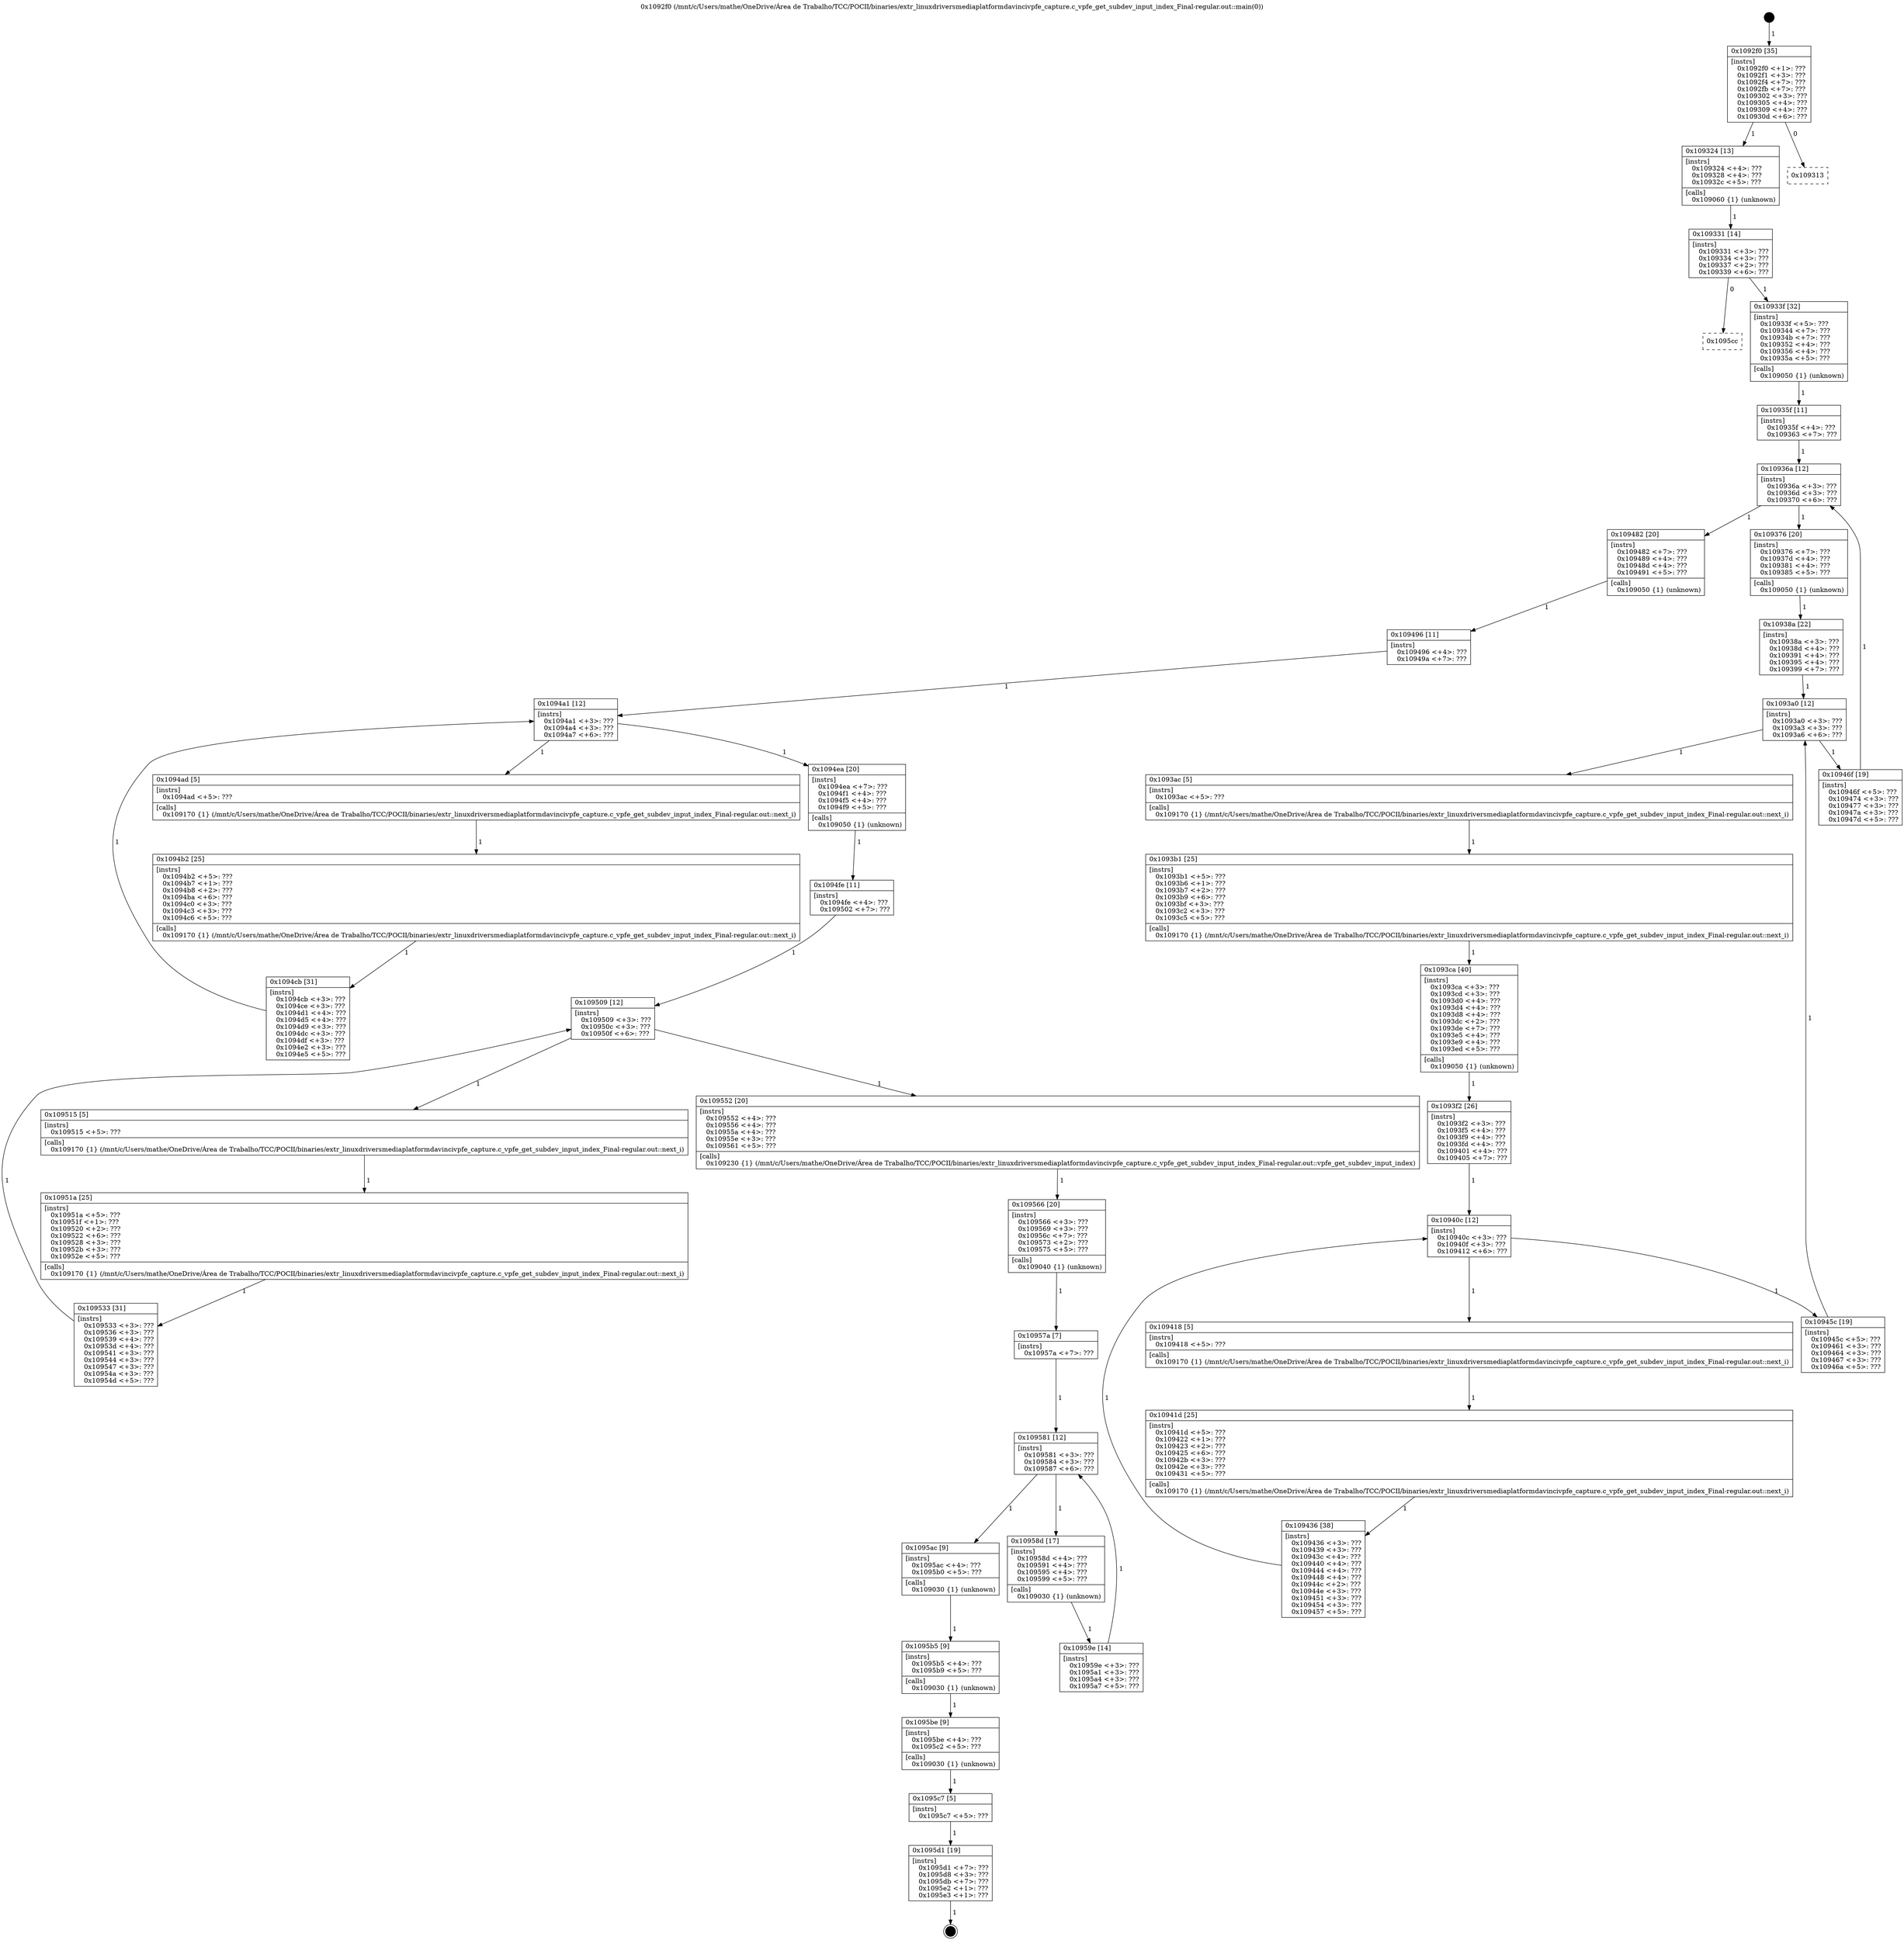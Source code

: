 digraph "0x1092f0" {
  label = "0x1092f0 (/mnt/c/Users/mathe/OneDrive/Área de Trabalho/TCC/POCII/binaries/extr_linuxdriversmediaplatformdavincivpfe_capture.c_vpfe_get_subdev_input_index_Final-regular.out::main(0))"
  labelloc = "t"
  node[shape=record]

  Entry [label="",width=0.3,height=0.3,shape=circle,fillcolor=black,style=filled]
  "0x1092f0" [label="{
     0x1092f0 [35]\l
     | [instrs]\l
     &nbsp;&nbsp;0x1092f0 \<+1\>: ???\l
     &nbsp;&nbsp;0x1092f1 \<+3\>: ???\l
     &nbsp;&nbsp;0x1092f4 \<+7\>: ???\l
     &nbsp;&nbsp;0x1092fb \<+7\>: ???\l
     &nbsp;&nbsp;0x109302 \<+3\>: ???\l
     &nbsp;&nbsp;0x109305 \<+4\>: ???\l
     &nbsp;&nbsp;0x109309 \<+4\>: ???\l
     &nbsp;&nbsp;0x10930d \<+6\>: ???\l
  }"]
  "0x109324" [label="{
     0x109324 [13]\l
     | [instrs]\l
     &nbsp;&nbsp;0x109324 \<+4\>: ???\l
     &nbsp;&nbsp;0x109328 \<+4\>: ???\l
     &nbsp;&nbsp;0x10932c \<+5\>: ???\l
     | [calls]\l
     &nbsp;&nbsp;0x109060 \{1\} (unknown)\l
  }"]
  "0x109313" [label="{
     0x109313\l
  }", style=dashed]
  "0x109331" [label="{
     0x109331 [14]\l
     | [instrs]\l
     &nbsp;&nbsp;0x109331 \<+3\>: ???\l
     &nbsp;&nbsp;0x109334 \<+3\>: ???\l
     &nbsp;&nbsp;0x109337 \<+2\>: ???\l
     &nbsp;&nbsp;0x109339 \<+6\>: ???\l
  }"]
  "0x1095cc" [label="{
     0x1095cc\l
  }", style=dashed]
  "0x10933f" [label="{
     0x10933f [32]\l
     | [instrs]\l
     &nbsp;&nbsp;0x10933f \<+5\>: ???\l
     &nbsp;&nbsp;0x109344 \<+7\>: ???\l
     &nbsp;&nbsp;0x10934b \<+7\>: ???\l
     &nbsp;&nbsp;0x109352 \<+4\>: ???\l
     &nbsp;&nbsp;0x109356 \<+4\>: ???\l
     &nbsp;&nbsp;0x10935a \<+5\>: ???\l
     | [calls]\l
     &nbsp;&nbsp;0x109050 \{1\} (unknown)\l
  }"]
  Exit [label="",width=0.3,height=0.3,shape=circle,fillcolor=black,style=filled,peripheries=2]
  "0x10936a" [label="{
     0x10936a [12]\l
     | [instrs]\l
     &nbsp;&nbsp;0x10936a \<+3\>: ???\l
     &nbsp;&nbsp;0x10936d \<+3\>: ???\l
     &nbsp;&nbsp;0x109370 \<+6\>: ???\l
  }"]
  "0x109482" [label="{
     0x109482 [20]\l
     | [instrs]\l
     &nbsp;&nbsp;0x109482 \<+7\>: ???\l
     &nbsp;&nbsp;0x109489 \<+4\>: ???\l
     &nbsp;&nbsp;0x10948d \<+4\>: ???\l
     &nbsp;&nbsp;0x109491 \<+5\>: ???\l
     | [calls]\l
     &nbsp;&nbsp;0x109050 \{1\} (unknown)\l
  }"]
  "0x109376" [label="{
     0x109376 [20]\l
     | [instrs]\l
     &nbsp;&nbsp;0x109376 \<+7\>: ???\l
     &nbsp;&nbsp;0x10937d \<+4\>: ???\l
     &nbsp;&nbsp;0x109381 \<+4\>: ???\l
     &nbsp;&nbsp;0x109385 \<+5\>: ???\l
     | [calls]\l
     &nbsp;&nbsp;0x109050 \{1\} (unknown)\l
  }"]
  "0x1093a0" [label="{
     0x1093a0 [12]\l
     | [instrs]\l
     &nbsp;&nbsp;0x1093a0 \<+3\>: ???\l
     &nbsp;&nbsp;0x1093a3 \<+3\>: ???\l
     &nbsp;&nbsp;0x1093a6 \<+6\>: ???\l
  }"]
  "0x10946f" [label="{
     0x10946f [19]\l
     | [instrs]\l
     &nbsp;&nbsp;0x10946f \<+5\>: ???\l
     &nbsp;&nbsp;0x109474 \<+3\>: ???\l
     &nbsp;&nbsp;0x109477 \<+3\>: ???\l
     &nbsp;&nbsp;0x10947a \<+3\>: ???\l
     &nbsp;&nbsp;0x10947d \<+5\>: ???\l
  }"]
  "0x1093ac" [label="{
     0x1093ac [5]\l
     | [instrs]\l
     &nbsp;&nbsp;0x1093ac \<+5\>: ???\l
     | [calls]\l
     &nbsp;&nbsp;0x109170 \{1\} (/mnt/c/Users/mathe/OneDrive/Área de Trabalho/TCC/POCII/binaries/extr_linuxdriversmediaplatformdavincivpfe_capture.c_vpfe_get_subdev_input_index_Final-regular.out::next_i)\l
  }"]
  "0x1093b1" [label="{
     0x1093b1 [25]\l
     | [instrs]\l
     &nbsp;&nbsp;0x1093b1 \<+5\>: ???\l
     &nbsp;&nbsp;0x1093b6 \<+1\>: ???\l
     &nbsp;&nbsp;0x1093b7 \<+2\>: ???\l
     &nbsp;&nbsp;0x1093b9 \<+6\>: ???\l
     &nbsp;&nbsp;0x1093bf \<+3\>: ???\l
     &nbsp;&nbsp;0x1093c2 \<+3\>: ???\l
     &nbsp;&nbsp;0x1093c5 \<+5\>: ???\l
     | [calls]\l
     &nbsp;&nbsp;0x109170 \{1\} (/mnt/c/Users/mathe/OneDrive/Área de Trabalho/TCC/POCII/binaries/extr_linuxdriversmediaplatformdavincivpfe_capture.c_vpfe_get_subdev_input_index_Final-regular.out::next_i)\l
  }"]
  "0x1093ca" [label="{
     0x1093ca [40]\l
     | [instrs]\l
     &nbsp;&nbsp;0x1093ca \<+3\>: ???\l
     &nbsp;&nbsp;0x1093cd \<+3\>: ???\l
     &nbsp;&nbsp;0x1093d0 \<+4\>: ???\l
     &nbsp;&nbsp;0x1093d4 \<+4\>: ???\l
     &nbsp;&nbsp;0x1093d8 \<+4\>: ???\l
     &nbsp;&nbsp;0x1093dc \<+2\>: ???\l
     &nbsp;&nbsp;0x1093de \<+7\>: ???\l
     &nbsp;&nbsp;0x1093e5 \<+4\>: ???\l
     &nbsp;&nbsp;0x1093e9 \<+4\>: ???\l
     &nbsp;&nbsp;0x1093ed \<+5\>: ???\l
     | [calls]\l
     &nbsp;&nbsp;0x109050 \{1\} (unknown)\l
  }"]
  "0x10940c" [label="{
     0x10940c [12]\l
     | [instrs]\l
     &nbsp;&nbsp;0x10940c \<+3\>: ???\l
     &nbsp;&nbsp;0x10940f \<+3\>: ???\l
     &nbsp;&nbsp;0x109412 \<+6\>: ???\l
  }"]
  "0x10945c" [label="{
     0x10945c [19]\l
     | [instrs]\l
     &nbsp;&nbsp;0x10945c \<+5\>: ???\l
     &nbsp;&nbsp;0x109461 \<+3\>: ???\l
     &nbsp;&nbsp;0x109464 \<+3\>: ???\l
     &nbsp;&nbsp;0x109467 \<+3\>: ???\l
     &nbsp;&nbsp;0x10946a \<+5\>: ???\l
  }"]
  "0x109418" [label="{
     0x109418 [5]\l
     | [instrs]\l
     &nbsp;&nbsp;0x109418 \<+5\>: ???\l
     | [calls]\l
     &nbsp;&nbsp;0x109170 \{1\} (/mnt/c/Users/mathe/OneDrive/Área de Trabalho/TCC/POCII/binaries/extr_linuxdriversmediaplatformdavincivpfe_capture.c_vpfe_get_subdev_input_index_Final-regular.out::next_i)\l
  }"]
  "0x10941d" [label="{
     0x10941d [25]\l
     | [instrs]\l
     &nbsp;&nbsp;0x10941d \<+5\>: ???\l
     &nbsp;&nbsp;0x109422 \<+1\>: ???\l
     &nbsp;&nbsp;0x109423 \<+2\>: ???\l
     &nbsp;&nbsp;0x109425 \<+6\>: ???\l
     &nbsp;&nbsp;0x10942b \<+3\>: ???\l
     &nbsp;&nbsp;0x10942e \<+3\>: ???\l
     &nbsp;&nbsp;0x109431 \<+5\>: ???\l
     | [calls]\l
     &nbsp;&nbsp;0x109170 \{1\} (/mnt/c/Users/mathe/OneDrive/Área de Trabalho/TCC/POCII/binaries/extr_linuxdriversmediaplatformdavincivpfe_capture.c_vpfe_get_subdev_input_index_Final-regular.out::next_i)\l
  }"]
  "0x109436" [label="{
     0x109436 [38]\l
     | [instrs]\l
     &nbsp;&nbsp;0x109436 \<+3\>: ???\l
     &nbsp;&nbsp;0x109439 \<+3\>: ???\l
     &nbsp;&nbsp;0x10943c \<+4\>: ???\l
     &nbsp;&nbsp;0x109440 \<+4\>: ???\l
     &nbsp;&nbsp;0x109444 \<+4\>: ???\l
     &nbsp;&nbsp;0x109448 \<+4\>: ???\l
     &nbsp;&nbsp;0x10944c \<+2\>: ???\l
     &nbsp;&nbsp;0x10944e \<+3\>: ???\l
     &nbsp;&nbsp;0x109451 \<+3\>: ???\l
     &nbsp;&nbsp;0x109454 \<+3\>: ???\l
     &nbsp;&nbsp;0x109457 \<+5\>: ???\l
  }"]
  "0x1093f2" [label="{
     0x1093f2 [26]\l
     | [instrs]\l
     &nbsp;&nbsp;0x1093f2 \<+3\>: ???\l
     &nbsp;&nbsp;0x1093f5 \<+4\>: ???\l
     &nbsp;&nbsp;0x1093f9 \<+4\>: ???\l
     &nbsp;&nbsp;0x1093fd \<+4\>: ???\l
     &nbsp;&nbsp;0x109401 \<+4\>: ???\l
     &nbsp;&nbsp;0x109405 \<+7\>: ???\l
  }"]
  "0x1095d1" [label="{
     0x1095d1 [19]\l
     | [instrs]\l
     &nbsp;&nbsp;0x1095d1 \<+7\>: ???\l
     &nbsp;&nbsp;0x1095d8 \<+3\>: ???\l
     &nbsp;&nbsp;0x1095db \<+7\>: ???\l
     &nbsp;&nbsp;0x1095e2 \<+1\>: ???\l
     &nbsp;&nbsp;0x1095e3 \<+1\>: ???\l
  }"]
  "0x10938a" [label="{
     0x10938a [22]\l
     | [instrs]\l
     &nbsp;&nbsp;0x10938a \<+3\>: ???\l
     &nbsp;&nbsp;0x10938d \<+4\>: ???\l
     &nbsp;&nbsp;0x109391 \<+4\>: ???\l
     &nbsp;&nbsp;0x109395 \<+4\>: ???\l
     &nbsp;&nbsp;0x109399 \<+7\>: ???\l
  }"]
  "0x1095c7" [label="{
     0x1095c7 [5]\l
     | [instrs]\l
     &nbsp;&nbsp;0x1095c7 \<+5\>: ???\l
  }"]
  "0x10935f" [label="{
     0x10935f [11]\l
     | [instrs]\l
     &nbsp;&nbsp;0x10935f \<+4\>: ???\l
     &nbsp;&nbsp;0x109363 \<+7\>: ???\l
  }"]
  "0x1094a1" [label="{
     0x1094a1 [12]\l
     | [instrs]\l
     &nbsp;&nbsp;0x1094a1 \<+3\>: ???\l
     &nbsp;&nbsp;0x1094a4 \<+3\>: ???\l
     &nbsp;&nbsp;0x1094a7 \<+6\>: ???\l
  }"]
  "0x1094ea" [label="{
     0x1094ea [20]\l
     | [instrs]\l
     &nbsp;&nbsp;0x1094ea \<+7\>: ???\l
     &nbsp;&nbsp;0x1094f1 \<+4\>: ???\l
     &nbsp;&nbsp;0x1094f5 \<+4\>: ???\l
     &nbsp;&nbsp;0x1094f9 \<+5\>: ???\l
     | [calls]\l
     &nbsp;&nbsp;0x109050 \{1\} (unknown)\l
  }"]
  "0x1094ad" [label="{
     0x1094ad [5]\l
     | [instrs]\l
     &nbsp;&nbsp;0x1094ad \<+5\>: ???\l
     | [calls]\l
     &nbsp;&nbsp;0x109170 \{1\} (/mnt/c/Users/mathe/OneDrive/Área de Trabalho/TCC/POCII/binaries/extr_linuxdriversmediaplatformdavincivpfe_capture.c_vpfe_get_subdev_input_index_Final-regular.out::next_i)\l
  }"]
  "0x1094b2" [label="{
     0x1094b2 [25]\l
     | [instrs]\l
     &nbsp;&nbsp;0x1094b2 \<+5\>: ???\l
     &nbsp;&nbsp;0x1094b7 \<+1\>: ???\l
     &nbsp;&nbsp;0x1094b8 \<+2\>: ???\l
     &nbsp;&nbsp;0x1094ba \<+6\>: ???\l
     &nbsp;&nbsp;0x1094c0 \<+3\>: ???\l
     &nbsp;&nbsp;0x1094c3 \<+3\>: ???\l
     &nbsp;&nbsp;0x1094c6 \<+5\>: ???\l
     | [calls]\l
     &nbsp;&nbsp;0x109170 \{1\} (/mnt/c/Users/mathe/OneDrive/Área de Trabalho/TCC/POCII/binaries/extr_linuxdriversmediaplatformdavincivpfe_capture.c_vpfe_get_subdev_input_index_Final-regular.out::next_i)\l
  }"]
  "0x1094cb" [label="{
     0x1094cb [31]\l
     | [instrs]\l
     &nbsp;&nbsp;0x1094cb \<+3\>: ???\l
     &nbsp;&nbsp;0x1094ce \<+3\>: ???\l
     &nbsp;&nbsp;0x1094d1 \<+4\>: ???\l
     &nbsp;&nbsp;0x1094d5 \<+4\>: ???\l
     &nbsp;&nbsp;0x1094d9 \<+3\>: ???\l
     &nbsp;&nbsp;0x1094dc \<+3\>: ???\l
     &nbsp;&nbsp;0x1094df \<+3\>: ???\l
     &nbsp;&nbsp;0x1094e2 \<+3\>: ???\l
     &nbsp;&nbsp;0x1094e5 \<+5\>: ???\l
  }"]
  "0x109496" [label="{
     0x109496 [11]\l
     | [instrs]\l
     &nbsp;&nbsp;0x109496 \<+4\>: ???\l
     &nbsp;&nbsp;0x10949a \<+7\>: ???\l
  }"]
  "0x109509" [label="{
     0x109509 [12]\l
     | [instrs]\l
     &nbsp;&nbsp;0x109509 \<+3\>: ???\l
     &nbsp;&nbsp;0x10950c \<+3\>: ???\l
     &nbsp;&nbsp;0x10950f \<+6\>: ???\l
  }"]
  "0x109552" [label="{
     0x109552 [20]\l
     | [instrs]\l
     &nbsp;&nbsp;0x109552 \<+4\>: ???\l
     &nbsp;&nbsp;0x109556 \<+4\>: ???\l
     &nbsp;&nbsp;0x10955a \<+4\>: ???\l
     &nbsp;&nbsp;0x10955e \<+3\>: ???\l
     &nbsp;&nbsp;0x109561 \<+5\>: ???\l
     | [calls]\l
     &nbsp;&nbsp;0x109230 \{1\} (/mnt/c/Users/mathe/OneDrive/Área de Trabalho/TCC/POCII/binaries/extr_linuxdriversmediaplatformdavincivpfe_capture.c_vpfe_get_subdev_input_index_Final-regular.out::vpfe_get_subdev_input_index)\l
  }"]
  "0x109515" [label="{
     0x109515 [5]\l
     | [instrs]\l
     &nbsp;&nbsp;0x109515 \<+5\>: ???\l
     | [calls]\l
     &nbsp;&nbsp;0x109170 \{1\} (/mnt/c/Users/mathe/OneDrive/Área de Trabalho/TCC/POCII/binaries/extr_linuxdriversmediaplatformdavincivpfe_capture.c_vpfe_get_subdev_input_index_Final-regular.out::next_i)\l
  }"]
  "0x10951a" [label="{
     0x10951a [25]\l
     | [instrs]\l
     &nbsp;&nbsp;0x10951a \<+5\>: ???\l
     &nbsp;&nbsp;0x10951f \<+1\>: ???\l
     &nbsp;&nbsp;0x109520 \<+2\>: ???\l
     &nbsp;&nbsp;0x109522 \<+6\>: ???\l
     &nbsp;&nbsp;0x109528 \<+3\>: ???\l
     &nbsp;&nbsp;0x10952b \<+3\>: ???\l
     &nbsp;&nbsp;0x10952e \<+5\>: ???\l
     | [calls]\l
     &nbsp;&nbsp;0x109170 \{1\} (/mnt/c/Users/mathe/OneDrive/Área de Trabalho/TCC/POCII/binaries/extr_linuxdriversmediaplatformdavincivpfe_capture.c_vpfe_get_subdev_input_index_Final-regular.out::next_i)\l
  }"]
  "0x109533" [label="{
     0x109533 [31]\l
     | [instrs]\l
     &nbsp;&nbsp;0x109533 \<+3\>: ???\l
     &nbsp;&nbsp;0x109536 \<+3\>: ???\l
     &nbsp;&nbsp;0x109539 \<+4\>: ???\l
     &nbsp;&nbsp;0x10953d \<+4\>: ???\l
     &nbsp;&nbsp;0x109541 \<+3\>: ???\l
     &nbsp;&nbsp;0x109544 \<+3\>: ???\l
     &nbsp;&nbsp;0x109547 \<+3\>: ???\l
     &nbsp;&nbsp;0x10954a \<+3\>: ???\l
     &nbsp;&nbsp;0x10954d \<+5\>: ???\l
  }"]
  "0x1094fe" [label="{
     0x1094fe [11]\l
     | [instrs]\l
     &nbsp;&nbsp;0x1094fe \<+4\>: ???\l
     &nbsp;&nbsp;0x109502 \<+7\>: ???\l
  }"]
  "0x109566" [label="{
     0x109566 [20]\l
     | [instrs]\l
     &nbsp;&nbsp;0x109566 \<+3\>: ???\l
     &nbsp;&nbsp;0x109569 \<+3\>: ???\l
     &nbsp;&nbsp;0x10956c \<+7\>: ???\l
     &nbsp;&nbsp;0x109573 \<+2\>: ???\l
     &nbsp;&nbsp;0x109575 \<+5\>: ???\l
     | [calls]\l
     &nbsp;&nbsp;0x109040 \{1\} (unknown)\l
  }"]
  "0x109581" [label="{
     0x109581 [12]\l
     | [instrs]\l
     &nbsp;&nbsp;0x109581 \<+3\>: ???\l
     &nbsp;&nbsp;0x109584 \<+3\>: ???\l
     &nbsp;&nbsp;0x109587 \<+6\>: ???\l
  }"]
  "0x1095ac" [label="{
     0x1095ac [9]\l
     | [instrs]\l
     &nbsp;&nbsp;0x1095ac \<+4\>: ???\l
     &nbsp;&nbsp;0x1095b0 \<+5\>: ???\l
     | [calls]\l
     &nbsp;&nbsp;0x109030 \{1\} (unknown)\l
  }"]
  "0x10958d" [label="{
     0x10958d [17]\l
     | [instrs]\l
     &nbsp;&nbsp;0x10958d \<+4\>: ???\l
     &nbsp;&nbsp;0x109591 \<+4\>: ???\l
     &nbsp;&nbsp;0x109595 \<+4\>: ???\l
     &nbsp;&nbsp;0x109599 \<+5\>: ???\l
     | [calls]\l
     &nbsp;&nbsp;0x109030 \{1\} (unknown)\l
  }"]
  "0x10959e" [label="{
     0x10959e [14]\l
     | [instrs]\l
     &nbsp;&nbsp;0x10959e \<+3\>: ???\l
     &nbsp;&nbsp;0x1095a1 \<+3\>: ???\l
     &nbsp;&nbsp;0x1095a4 \<+3\>: ???\l
     &nbsp;&nbsp;0x1095a7 \<+5\>: ???\l
  }"]
  "0x10957a" [label="{
     0x10957a [7]\l
     | [instrs]\l
     &nbsp;&nbsp;0x10957a \<+7\>: ???\l
  }"]
  "0x1095b5" [label="{
     0x1095b5 [9]\l
     | [instrs]\l
     &nbsp;&nbsp;0x1095b5 \<+4\>: ???\l
     &nbsp;&nbsp;0x1095b9 \<+5\>: ???\l
     | [calls]\l
     &nbsp;&nbsp;0x109030 \{1\} (unknown)\l
  }"]
  "0x1095be" [label="{
     0x1095be [9]\l
     | [instrs]\l
     &nbsp;&nbsp;0x1095be \<+4\>: ???\l
     &nbsp;&nbsp;0x1095c2 \<+5\>: ???\l
     | [calls]\l
     &nbsp;&nbsp;0x109030 \{1\} (unknown)\l
  }"]
  Entry -> "0x1092f0" [label=" 1"]
  "0x1092f0" -> "0x109324" [label=" 1"]
  "0x1092f0" -> "0x109313" [label=" 0"]
  "0x109324" -> "0x109331" [label=" 1"]
  "0x109331" -> "0x1095cc" [label=" 0"]
  "0x109331" -> "0x10933f" [label=" 1"]
  "0x1095d1" -> Exit [label=" 1"]
  "0x10933f" -> "0x10935f" [label=" 1"]
  "0x10936a" -> "0x109482" [label=" 1"]
  "0x10936a" -> "0x109376" [label=" 1"]
  "0x109376" -> "0x10938a" [label=" 1"]
  "0x1093a0" -> "0x10946f" [label=" 1"]
  "0x1093a0" -> "0x1093ac" [label=" 1"]
  "0x1093ac" -> "0x1093b1" [label=" 1"]
  "0x1093b1" -> "0x1093ca" [label=" 1"]
  "0x1093ca" -> "0x1093f2" [label=" 1"]
  "0x10940c" -> "0x10945c" [label=" 1"]
  "0x10940c" -> "0x109418" [label=" 1"]
  "0x109418" -> "0x10941d" [label=" 1"]
  "0x10941d" -> "0x109436" [label=" 1"]
  "0x1093f2" -> "0x10940c" [label=" 1"]
  "0x109436" -> "0x10940c" [label=" 1"]
  "0x1095c7" -> "0x1095d1" [label=" 1"]
  "0x10938a" -> "0x1093a0" [label=" 1"]
  "0x10945c" -> "0x1093a0" [label=" 1"]
  "0x1095be" -> "0x1095c7" [label=" 1"]
  "0x10935f" -> "0x10936a" [label=" 1"]
  "0x10946f" -> "0x10936a" [label=" 1"]
  "0x109482" -> "0x109496" [label=" 1"]
  "0x1094a1" -> "0x1094ea" [label=" 1"]
  "0x1094a1" -> "0x1094ad" [label=" 1"]
  "0x1094ad" -> "0x1094b2" [label=" 1"]
  "0x1094b2" -> "0x1094cb" [label=" 1"]
  "0x109496" -> "0x1094a1" [label=" 1"]
  "0x1094cb" -> "0x1094a1" [label=" 1"]
  "0x1094ea" -> "0x1094fe" [label=" 1"]
  "0x109509" -> "0x109552" [label=" 1"]
  "0x109509" -> "0x109515" [label=" 1"]
  "0x109515" -> "0x10951a" [label=" 1"]
  "0x10951a" -> "0x109533" [label=" 1"]
  "0x1094fe" -> "0x109509" [label=" 1"]
  "0x109533" -> "0x109509" [label=" 1"]
  "0x109552" -> "0x109566" [label=" 1"]
  "0x109566" -> "0x10957a" [label=" 1"]
  "0x109581" -> "0x1095ac" [label=" 1"]
  "0x109581" -> "0x10958d" [label=" 1"]
  "0x10958d" -> "0x10959e" [label=" 1"]
  "0x10957a" -> "0x109581" [label=" 1"]
  "0x10959e" -> "0x109581" [label=" 1"]
  "0x1095ac" -> "0x1095b5" [label=" 1"]
  "0x1095b5" -> "0x1095be" [label=" 1"]
}
